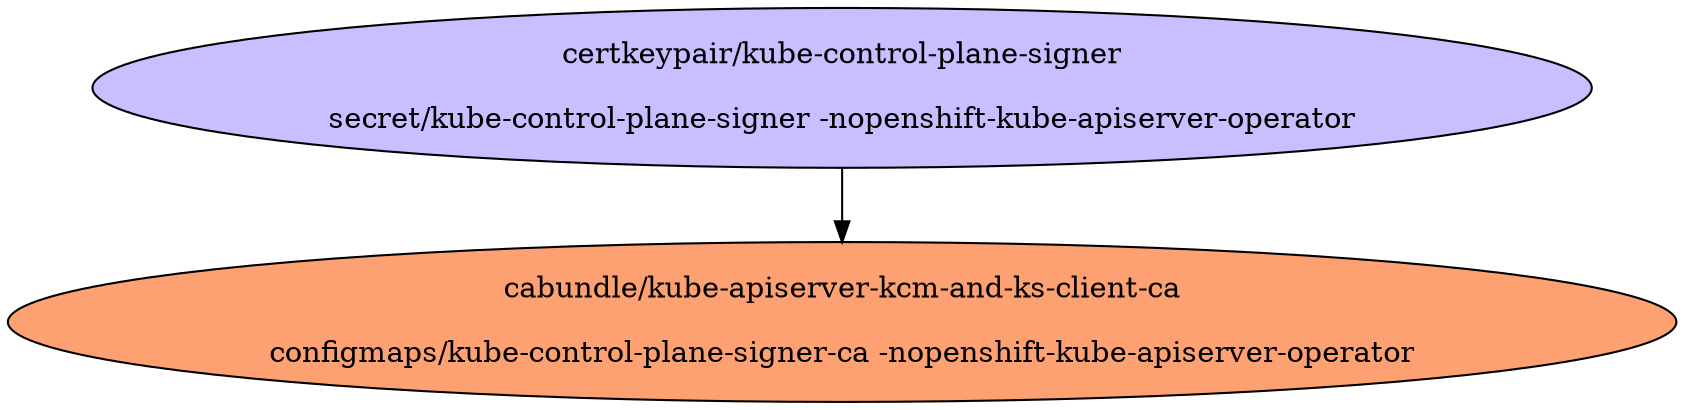 digraph "Local Certificate" {
  // Node definitions.
  4 [
    label="certkeypair/kube-control-plane-signer\n\nsecret/kube-control-plane-signer -nopenshift-kube-apiserver-operator\n"
    style=filled
    fillcolor="#c7bfff"
  ];
  19 [
    label="cabundle/kube-apiserver-kcm-and-ks-client-ca\n\nconfigmaps/kube-control-plane-signer-ca -nopenshift-kube-apiserver-operator\n"
    style=filled
    fillcolor="#fda172"
  ];

  // Edge definitions.
  4 -> 19;
}